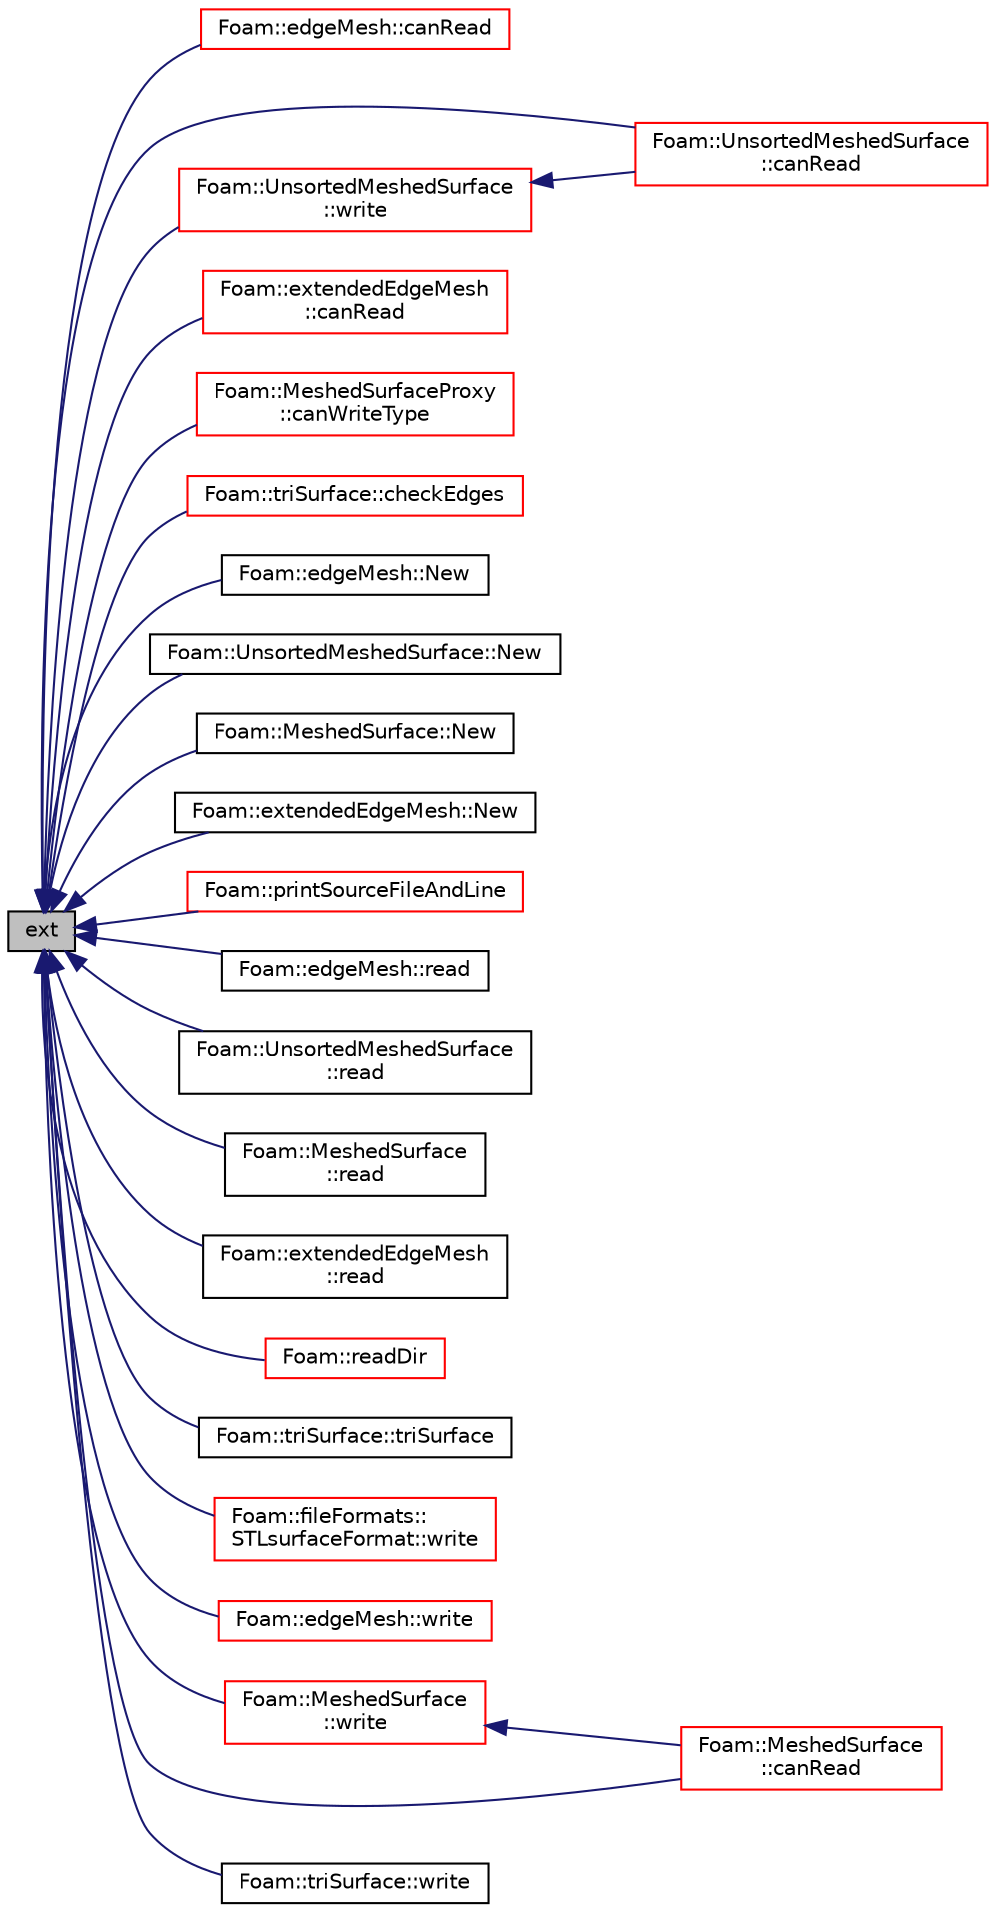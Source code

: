 digraph "ext"
{
  bgcolor="transparent";
  edge [fontname="Helvetica",fontsize="10",labelfontname="Helvetica",labelfontsize="10"];
  node [fontname="Helvetica",fontsize="10",shape=record];
  rankdir="LR";
  Node1 [label="ext",height=0.2,width=0.4,color="black", fillcolor="grey75", style="filled", fontcolor="black"];
  Node1 -> Node2 [dir="back",color="midnightblue",fontsize="10",style="solid",fontname="Helvetica"];
  Node2 [label="Foam::edgeMesh::canRead",height=0.2,width=0.4,color="red",URL="$a00626.html#aa9369fb58a3d9f8c2d85f7ae0ddcb969",tooltip="Can we read this file format? "];
  Node1 -> Node3 [dir="back",color="midnightblue",fontsize="10",style="solid",fontname="Helvetica"];
  Node3 [label="Foam::UnsortedMeshedSurface\l::canRead",height=0.2,width=0.4,color="red",URL="$a02857.html#aa9369fb58a3d9f8c2d85f7ae0ddcb969",tooltip="Can we read this file format? "];
  Node1 -> Node4 [dir="back",color="midnightblue",fontsize="10",style="solid",fontname="Helvetica"];
  Node4 [label="Foam::MeshedSurface\l::canRead",height=0.2,width=0.4,color="red",URL="$a01497.html#aa9369fb58a3d9f8c2d85f7ae0ddcb969",tooltip="Can we read this file format? "];
  Node1 -> Node5 [dir="back",color="midnightblue",fontsize="10",style="solid",fontname="Helvetica"];
  Node5 [label="Foam::extendedEdgeMesh\l::canRead",height=0.2,width=0.4,color="red",URL="$a00709.html#aa9369fb58a3d9f8c2d85f7ae0ddcb969",tooltip="Can we read this file format? "];
  Node1 -> Node6 [dir="back",color="midnightblue",fontsize="10",style="solid",fontname="Helvetica"];
  Node6 [label="Foam::MeshedSurfaceProxy\l::canWriteType",height=0.2,width=0.4,color="red",URL="$a01499.html#a97b4b9e1eceb26c001734f4bb5a75c33",tooltip="Can this file format type be written via MeshedSurfaceProxy? "];
  Node1 -> Node7 [dir="back",color="midnightblue",fontsize="10",style="solid",fontname="Helvetica"];
  Node7 [label="Foam::triSurface::checkEdges",height=0.2,width=0.4,color="red",URL="$a02758.html#a90f5f9407a227d55df8fa9120de9f122",tooltip="Check triply (or more) connected edges. "];
  Node1 -> Node8 [dir="back",color="midnightblue",fontsize="10",style="solid",fontname="Helvetica"];
  Node8 [label="Foam::edgeMesh::New",height=0.2,width=0.4,color="black",URL="$a00626.html#a2f377de2400b19ee58b85b8344616972",tooltip="Select constructed from filename (implicit extension) "];
  Node1 -> Node9 [dir="back",color="midnightblue",fontsize="10",style="solid",fontname="Helvetica"];
  Node9 [label="Foam::UnsortedMeshedSurface::New",height=0.2,width=0.4,color="black",URL="$a02857.html#a68c34633aa5aaa4c4a1a68b0b17b20ef",tooltip="Select constructed from filename (implicit extension) "];
  Node1 -> Node10 [dir="back",color="midnightblue",fontsize="10",style="solid",fontname="Helvetica"];
  Node10 [label="Foam::MeshedSurface::New",height=0.2,width=0.4,color="black",URL="$a01497.html#a0937a9715cb2f8e1497928e4e03bb948",tooltip="Select constructed from filename (implicit extension) "];
  Node1 -> Node11 [dir="back",color="midnightblue",fontsize="10",style="solid",fontname="Helvetica"];
  Node11 [label="Foam::extendedEdgeMesh::New",height=0.2,width=0.4,color="black",URL="$a00709.html#ae37396e63b9ecd9f84dc0afd2447bd45",tooltip="Select constructed from filename (implicit extension) "];
  Node1 -> Node12 [dir="back",color="midnightblue",fontsize="10",style="solid",fontname="Helvetica"];
  Node12 [label="Foam::printSourceFileAndLine",height=0.2,width=0.4,color="red",URL="$a10974.html#acef53166bf4ca64567faafac3eaa8e04"];
  Node1 -> Node13 [dir="back",color="midnightblue",fontsize="10",style="solid",fontname="Helvetica"];
  Node13 [label="Foam::edgeMesh::read",height=0.2,width=0.4,color="black",URL="$a00626.html#a464ebd67acbdff0014d4dae69e3ec4be",tooltip="Read from file. Chooses reader based on detected extension. "];
  Node1 -> Node14 [dir="back",color="midnightblue",fontsize="10",style="solid",fontname="Helvetica"];
  Node14 [label="Foam::UnsortedMeshedSurface\l::read",height=0.2,width=0.4,color="black",URL="$a02857.html#a464ebd67acbdff0014d4dae69e3ec4be",tooltip="Read from file. Chooses reader based on detected extension. "];
  Node1 -> Node15 [dir="back",color="midnightblue",fontsize="10",style="solid",fontname="Helvetica"];
  Node15 [label="Foam::MeshedSurface\l::read",height=0.2,width=0.4,color="black",URL="$a01497.html#a464ebd67acbdff0014d4dae69e3ec4be",tooltip="Read from file. Chooses reader based on detected extension. "];
  Node1 -> Node16 [dir="back",color="midnightblue",fontsize="10",style="solid",fontname="Helvetica"];
  Node16 [label="Foam::extendedEdgeMesh\l::read",height=0.2,width=0.4,color="black",URL="$a00709.html#a464ebd67acbdff0014d4dae69e3ec4be",tooltip="Read from file. Chooses reader based on detected extension. "];
  Node1 -> Node17 [dir="back",color="midnightblue",fontsize="10",style="solid",fontname="Helvetica"];
  Node17 [label="Foam::readDir",height=0.2,width=0.4,color="red",URL="$a10974.html#aca2d5f76614fa6c285dbc8b7e87ac7c4",tooltip="Read a directory and return the entries as a string list. "];
  Node1 -> Node18 [dir="back",color="midnightblue",fontsize="10",style="solid",fontname="Helvetica"];
  Node18 [label="Foam::triSurface::triSurface",height=0.2,width=0.4,color="black",URL="$a02758.html#ab32d7535350a6a848485e1b07bcfd9f5",tooltip="Construct from file name (uses extension to determine type) "];
  Node1 -> Node19 [dir="back",color="midnightblue",fontsize="10",style="solid",fontname="Helvetica"];
  Node19 [label="Foam::fileFormats::\lSTLsurfaceFormat::write",height=0.2,width=0.4,color="red",URL="$a02519.html#a2a1e1394d9dd8932b738248c123a267f",tooltip="Write surface mesh components by proxy. "];
  Node1 -> Node20 [dir="back",color="midnightblue",fontsize="10",style="solid",fontname="Helvetica"];
  Node20 [label="Foam::edgeMesh::write",height=0.2,width=0.4,color="red",URL="$a00626.html#ac93279b51e2eb12dc1a54daf46bbca98",tooltip="Write to file. "];
  Node1 -> Node21 [dir="back",color="midnightblue",fontsize="10",style="solid",fontname="Helvetica"];
  Node21 [label="Foam::UnsortedMeshedSurface\l::write",height=0.2,width=0.4,color="red",URL="$a02857.html#a8eea7f3ea6f24bb7a37ee7ef16a1ad10",tooltip="Write to file. "];
  Node21 -> Node3 [dir="back",color="midnightblue",fontsize="10",style="solid",fontname="Helvetica"];
  Node1 -> Node22 [dir="back",color="midnightblue",fontsize="10",style="solid",fontname="Helvetica"];
  Node22 [label="Foam::MeshedSurface\l::write",height=0.2,width=0.4,color="red",URL="$a01497.html#ab71924a9723cd4ecad89b737a66a39e8",tooltip="Write to file. "];
  Node22 -> Node4 [dir="back",color="midnightblue",fontsize="10",style="solid",fontname="Helvetica"];
  Node1 -> Node23 [dir="back",color="midnightblue",fontsize="10",style="solid",fontname="Helvetica"];
  Node23 [label="Foam::triSurface::write",height=0.2,width=0.4,color="black",URL="$a02758.html#a6fd31cf6b93b6b909a9e0d47ed21f6f8",tooltip="Generic write routine. Chooses writer based on extension. "];
}
